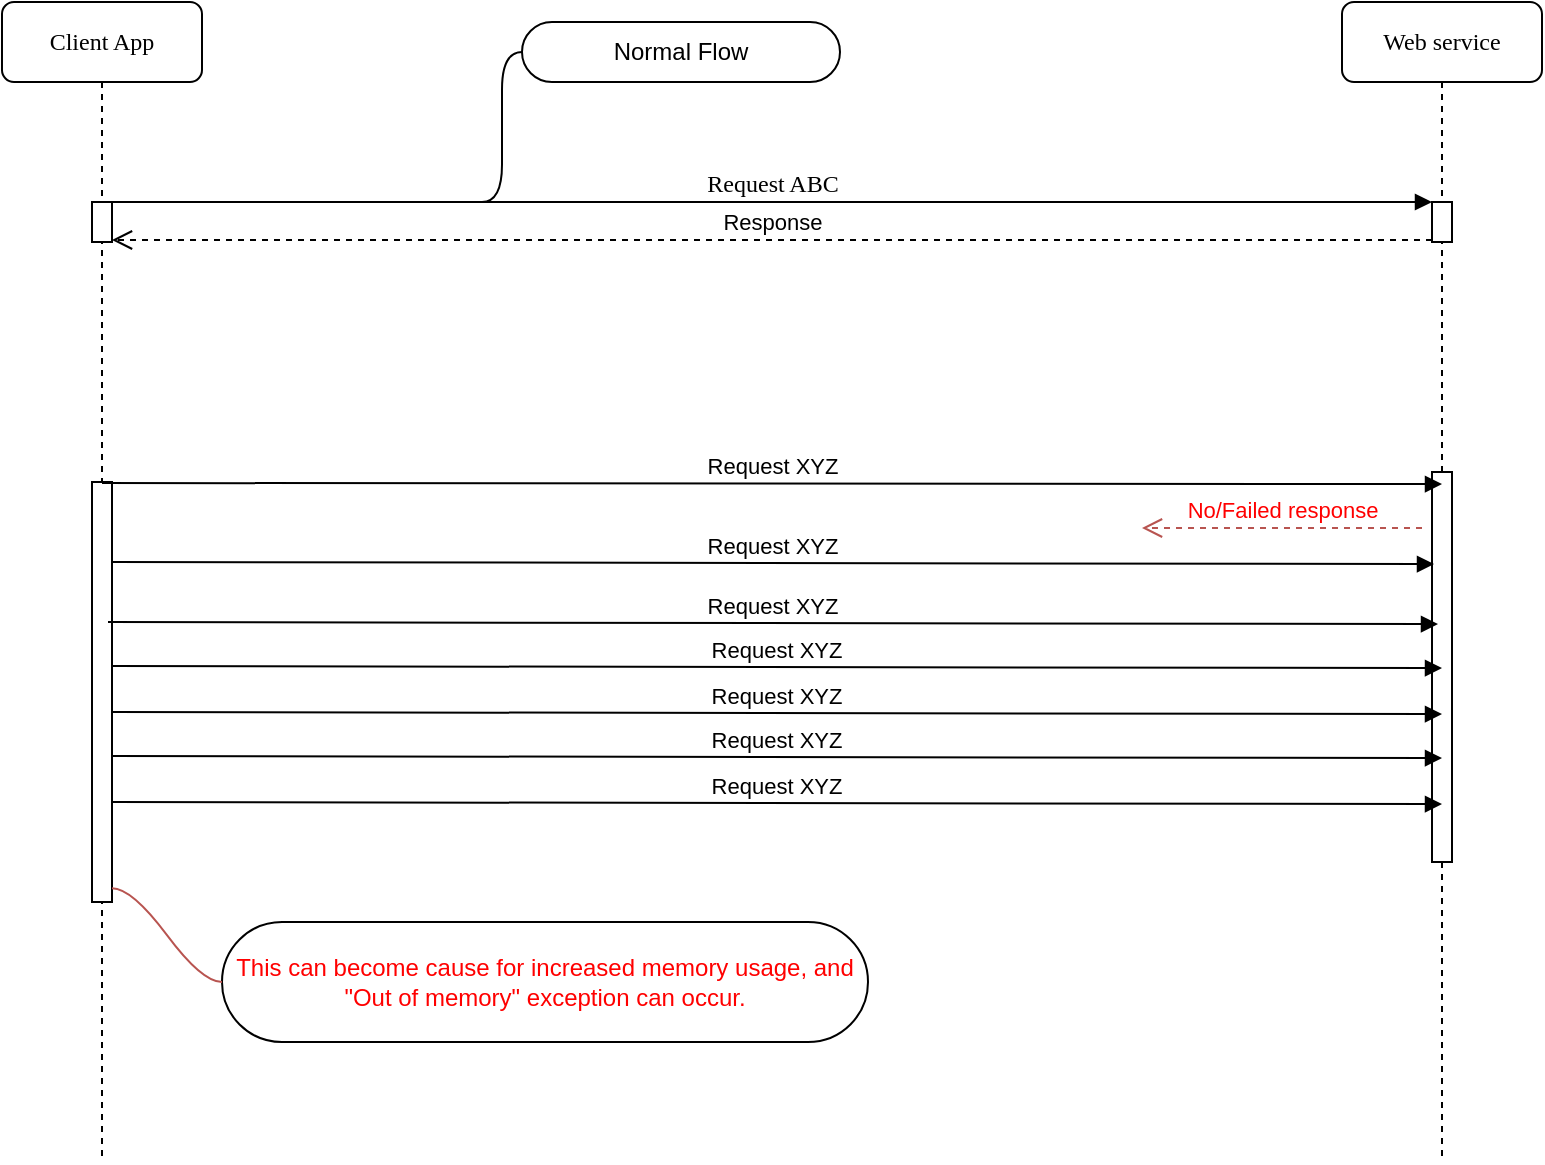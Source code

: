 <mxfile version="12.1.0" type="device" pages="1"><diagram name="Page-1" id="13e1069c-82ec-6db2-03f1-153e76fe0fe0"><mxGraphModel dx="1408" dy="808" grid="1" gridSize="10" guides="1" tooltips="1" connect="1" arrows="1" fold="1" page="1" pageScale="1" pageWidth="1100" pageHeight="850" background="#ffffff" math="0" shadow="0"><root><mxCell id="0"/><mxCell id="1" parent="0"/><mxCell id="7baba1c4bc27f4b0-2" value="Web service" style="shape=umlLifeline;perimeter=lifelinePerimeter;whiteSpace=wrap;html=1;container=1;collapsible=0;recursiveResize=0;outlineConnect=0;rounded=1;shadow=0;comic=0;labelBackgroundColor=none;strokeColor=#000000;strokeWidth=1;fillColor=#FFFFFF;fontFamily=Verdana;fontSize=12;fontColor=#000000;align=center;" parent="1" vertex="1"><mxGeometry x="770" y="80" width="100" height="580" as="geometry"/></mxCell><mxCell id="7baba1c4bc27f4b0-10" value="" style="html=1;points=[];perimeter=orthogonalPerimeter;rounded=0;shadow=0;comic=0;labelBackgroundColor=none;strokeColor=#000000;strokeWidth=1;fillColor=#FFFFFF;fontFamily=Verdana;fontSize=12;fontColor=#000000;align=center;" parent="7baba1c4bc27f4b0-2" vertex="1"><mxGeometry x="45" y="100" width="10" height="20" as="geometry"/></mxCell><mxCell id="xXNxJOHRPUNAbPhmODhY-11" value="" style="html=1;points=[];perimeter=orthogonalPerimeter;" vertex="1" parent="7baba1c4bc27f4b0-2"><mxGeometry x="45" y="235" width="10" height="195" as="geometry"/></mxCell><mxCell id="7baba1c4bc27f4b0-8" value="Client App" style="shape=umlLifeline;perimeter=lifelinePerimeter;whiteSpace=wrap;html=1;container=1;collapsible=0;recursiveResize=0;outlineConnect=0;rounded=1;shadow=0;comic=0;labelBackgroundColor=none;strokeColor=#000000;strokeWidth=1;fillColor=#FFFFFF;fontFamily=Verdana;fontSize=12;fontColor=#000000;align=center;" parent="1" vertex="1"><mxGeometry x="100" y="80" width="100" height="580" as="geometry"/></mxCell><mxCell id="7baba1c4bc27f4b0-9" value="" style="html=1;points=[];perimeter=orthogonalPerimeter;rounded=0;shadow=0;comic=0;labelBackgroundColor=none;strokeColor=#000000;strokeWidth=1;fillColor=#FFFFFF;fontFamily=Verdana;fontSize=12;fontColor=#000000;align=center;" parent="7baba1c4bc27f4b0-8" vertex="1"><mxGeometry x="45" y="100" width="10" height="20" as="geometry"/></mxCell><mxCell id="xXNxJOHRPUNAbPhmODhY-9" value="" style="html=1;points=[];perimeter=orthogonalPerimeter;" vertex="1" parent="7baba1c4bc27f4b0-8"><mxGeometry x="45" y="240" width="10" height="210" as="geometry"/></mxCell><mxCell id="7baba1c4bc27f4b0-11" value="Request ABC" style="html=1;verticalAlign=bottom;endArrow=block;entryX=0;entryY=0;labelBackgroundColor=none;fontFamily=Verdana;fontSize=12;edgeStyle=elbowEdgeStyle;elbow=vertical;" parent="1" source="7baba1c4bc27f4b0-9" target="7baba1c4bc27f4b0-10" edge="1"><mxGeometry relative="1" as="geometry"><mxPoint x="220" y="190" as="sourcePoint"/></mxGeometry></mxCell><mxCell id="xXNxJOHRPUNAbPhmODhY-2" value="Response" style="html=1;verticalAlign=bottom;endArrow=open;dashed=1;endSize=8;" edge="1" parent="1"><mxGeometry relative="1" as="geometry"><mxPoint x="815" y="199" as="sourcePoint"/><mxPoint x="155" y="199" as="targetPoint"/></mxGeometry></mxCell><mxCell id="xXNxJOHRPUNAbPhmODhY-3" value="Normal Flow" style="whiteSpace=wrap;html=1;rounded=1;arcSize=50;align=center;verticalAlign=middle;container=1;recursiveResize=0;strokeWidth=1;autosize=1;spacing=4;treeFolding=1;treeMoving=1;" vertex="1" parent="1"><mxGeometry x="360" y="90" width="159" height="30" as="geometry"/></mxCell><mxCell id="xXNxJOHRPUNAbPhmODhY-4" value="" style="edgeStyle=entityRelationEdgeStyle;startArrow=none;endArrow=none;segment=10;curved=1;" edge="1" target="xXNxJOHRPUNAbPhmODhY-3" parent="1"><mxGeometry relative="1" as="geometry"><mxPoint x="340" y="180" as="sourcePoint"/></mxGeometry></mxCell><mxCell id="xXNxJOHRPUNAbPhmODhY-10" value="Request XYZ" style="html=1;verticalAlign=bottom;endArrow=block;entryX=0.5;entryY=0.031;entryDx=0;entryDy=0;entryPerimeter=0;" edge="1" parent="1" target="xXNxJOHRPUNAbPhmODhY-11"><mxGeometry width="80" relative="1" as="geometry"><mxPoint x="150" y="320.5" as="sourcePoint"/><mxPoint x="800" y="321" as="targetPoint"/></mxGeometry></mxCell><mxCell id="xXNxJOHRPUNAbPhmODhY-12" value="No/Failed response" style="html=1;verticalAlign=bottom;endArrow=open;dashed=1;endSize=8;fillColor=#f8cecc;strokeColor=#B85450;fontColor=#FF0000;" edge="1" parent="1"><mxGeometry relative="1" as="geometry"><mxPoint x="810" y="343" as="sourcePoint"/><mxPoint x="670" y="343" as="targetPoint"/></mxGeometry></mxCell><mxCell id="xXNxJOHRPUNAbPhmODhY-15" value="Request XYZ" style="html=1;verticalAlign=bottom;endArrow=block;entryX=0.1;entryY=0.236;entryDx=0;entryDy=0;entryPerimeter=0;" edge="1" parent="1" target="xXNxJOHRPUNAbPhmODhY-11"><mxGeometry width="80" relative="1" as="geometry"><mxPoint x="155" y="360" as="sourcePoint"/><mxPoint x="810" y="361" as="targetPoint"/></mxGeometry></mxCell><mxCell id="xXNxJOHRPUNAbPhmODhY-16" value="Request XYZ" style="html=1;verticalAlign=bottom;endArrow=block;entryX=0.5;entryY=0.39;entryDx=0;entryDy=0;entryPerimeter=0;" edge="1" parent="1"><mxGeometry width="80" relative="1" as="geometry"><mxPoint x="153" y="390" as="sourcePoint"/><mxPoint x="818" y="391.05" as="targetPoint"/></mxGeometry></mxCell><mxCell id="xXNxJOHRPUNAbPhmODhY-18" value="Request XYZ" style="html=1;verticalAlign=bottom;endArrow=block;entryX=0.5;entryY=0.39;entryDx=0;entryDy=0;entryPerimeter=0;" edge="1" parent="1"><mxGeometry width="80" relative="1" as="geometry"><mxPoint x="155" y="412" as="sourcePoint"/><mxPoint x="820" y="413.05" as="targetPoint"/></mxGeometry></mxCell><mxCell id="xXNxJOHRPUNAbPhmODhY-19" value="Request XYZ" style="html=1;verticalAlign=bottom;endArrow=block;entryX=0.5;entryY=0.39;entryDx=0;entryDy=0;entryPerimeter=0;" edge="1" parent="1"><mxGeometry width="80" relative="1" as="geometry"><mxPoint x="155" y="435" as="sourcePoint"/><mxPoint x="820" y="436.05" as="targetPoint"/></mxGeometry></mxCell><mxCell id="xXNxJOHRPUNAbPhmODhY-20" value="Request XYZ" style="html=1;verticalAlign=bottom;endArrow=block;entryX=0.5;entryY=0.39;entryDx=0;entryDy=0;entryPerimeter=0;" edge="1" parent="1"><mxGeometry width="80" relative="1" as="geometry"><mxPoint x="155" y="457" as="sourcePoint"/><mxPoint x="820" y="458.05" as="targetPoint"/></mxGeometry></mxCell><mxCell id="xXNxJOHRPUNAbPhmODhY-21" value="Request XYZ" style="html=1;verticalAlign=bottom;endArrow=block;entryX=0.5;entryY=0.39;entryDx=0;entryDy=0;entryPerimeter=0;" edge="1" parent="1"><mxGeometry width="80" relative="1" as="geometry"><mxPoint x="155" y="480" as="sourcePoint"/><mxPoint x="820" y="481.05" as="targetPoint"/></mxGeometry></mxCell><mxCell id="xXNxJOHRPUNAbPhmODhY-22" value="This can become cause for increased memory usage, and &quot;Out of memory&quot; exception can occur." style="whiteSpace=wrap;html=1;rounded=1;arcSize=50;align=center;verticalAlign=middle;container=1;recursiveResize=0;strokeWidth=1;autosize=1;spacing=4;treeFolding=1;treeMoving=1;fontColor=#FF0000;" vertex="1" parent="1"><mxGeometry x="210" y="540" width="323" height="60" as="geometry"/></mxCell><mxCell id="xXNxJOHRPUNAbPhmODhY-23" value="" style="edgeStyle=entityRelationEdgeStyle;startArrow=none;endArrow=none;segment=10;curved=1;strokeColor=#B85450;fontColor=#FF0000;exitX=1;exitY=0.967;exitDx=0;exitDy=0;exitPerimeter=0;" edge="1" target="xXNxJOHRPUNAbPhmODhY-22" parent="1" source="xXNxJOHRPUNAbPhmODhY-9"><mxGeometry relative="1" as="geometry"><mxPoint x="210" y="580" as="sourcePoint"/></mxGeometry></mxCell></root></mxGraphModel></diagram></mxfile>